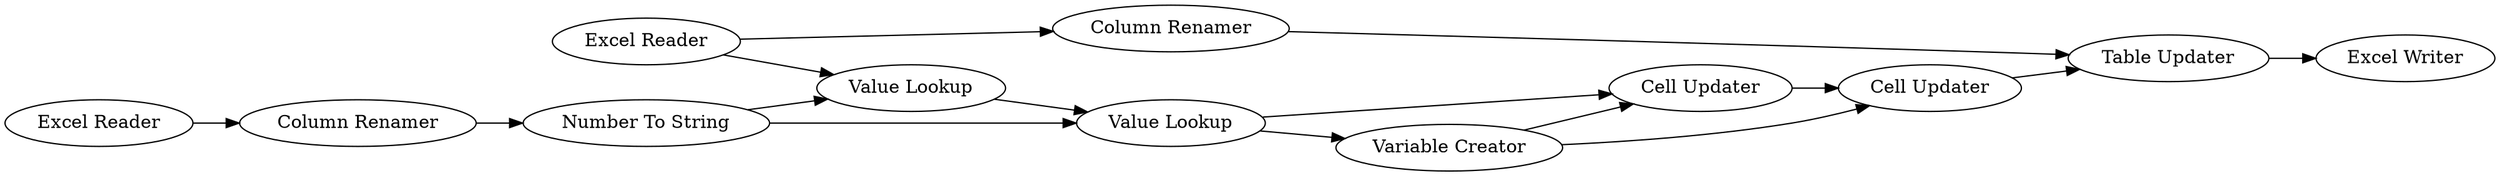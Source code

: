 digraph {
	8 [label="Excel Reader"]
	10 [label="Value Lookup"]
	11 [label="Value Lookup"]
	16 [label="Table Updater"]
	21 [label="Excel Reader"]
	25 [label="Number To String"]
	26 [label="Column Renamer"]
	29 [label="Cell Updater"]
	30 [label="Cell Updater"]
	32 [label="Variable Creator"]
	33 [label="Column Renamer"]
	34 [label="Excel Writer"]
	8 -> 10
	8 -> 33
	10 -> 11
	11 -> 32
	11 -> 29
	16 -> 34
	21 -> 26
	25 -> 11
	25 -> 10
	26 -> 25
	29 -> 30
	30 -> 16
	32 -> 29
	32 -> 30
	33 -> 16
	rankdir=LR
}

